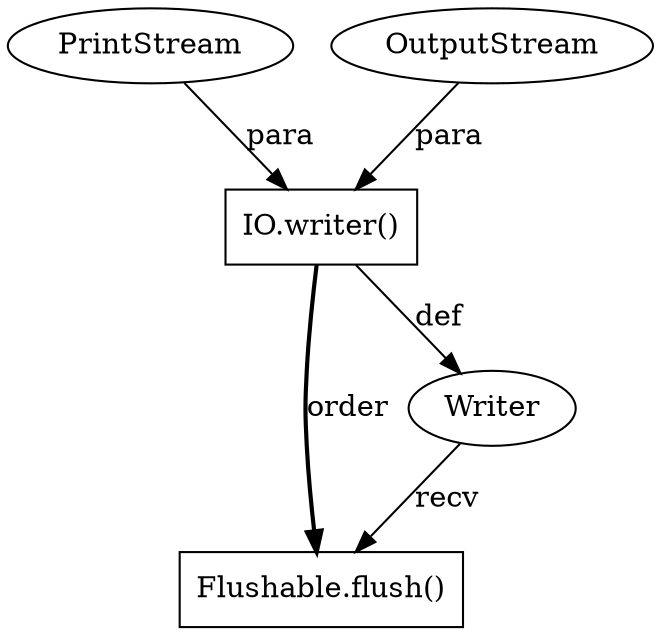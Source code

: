digraph "AUG" {

  1 [ label="Flushable.flush()" shape="box" ];
  2 [ label="Writer" shape="ellipse" ];
  3 [ label="IO.writer()" shape="box" ];
  4 [ label="PrintStream" shape="ellipse" ];
  5 [ label="OutputStream" shape="ellipse" ];
  3 -> 1 [ label="order" style="bold" ];
  2 -> 1 [ label="recv" style="solid" ];
  3 -> 2 [ label="def" style="solid" ];
  4 -> 3 [ label="para" style="solid" ];
  5 -> 3 [ label="para" style="solid" ];
}
